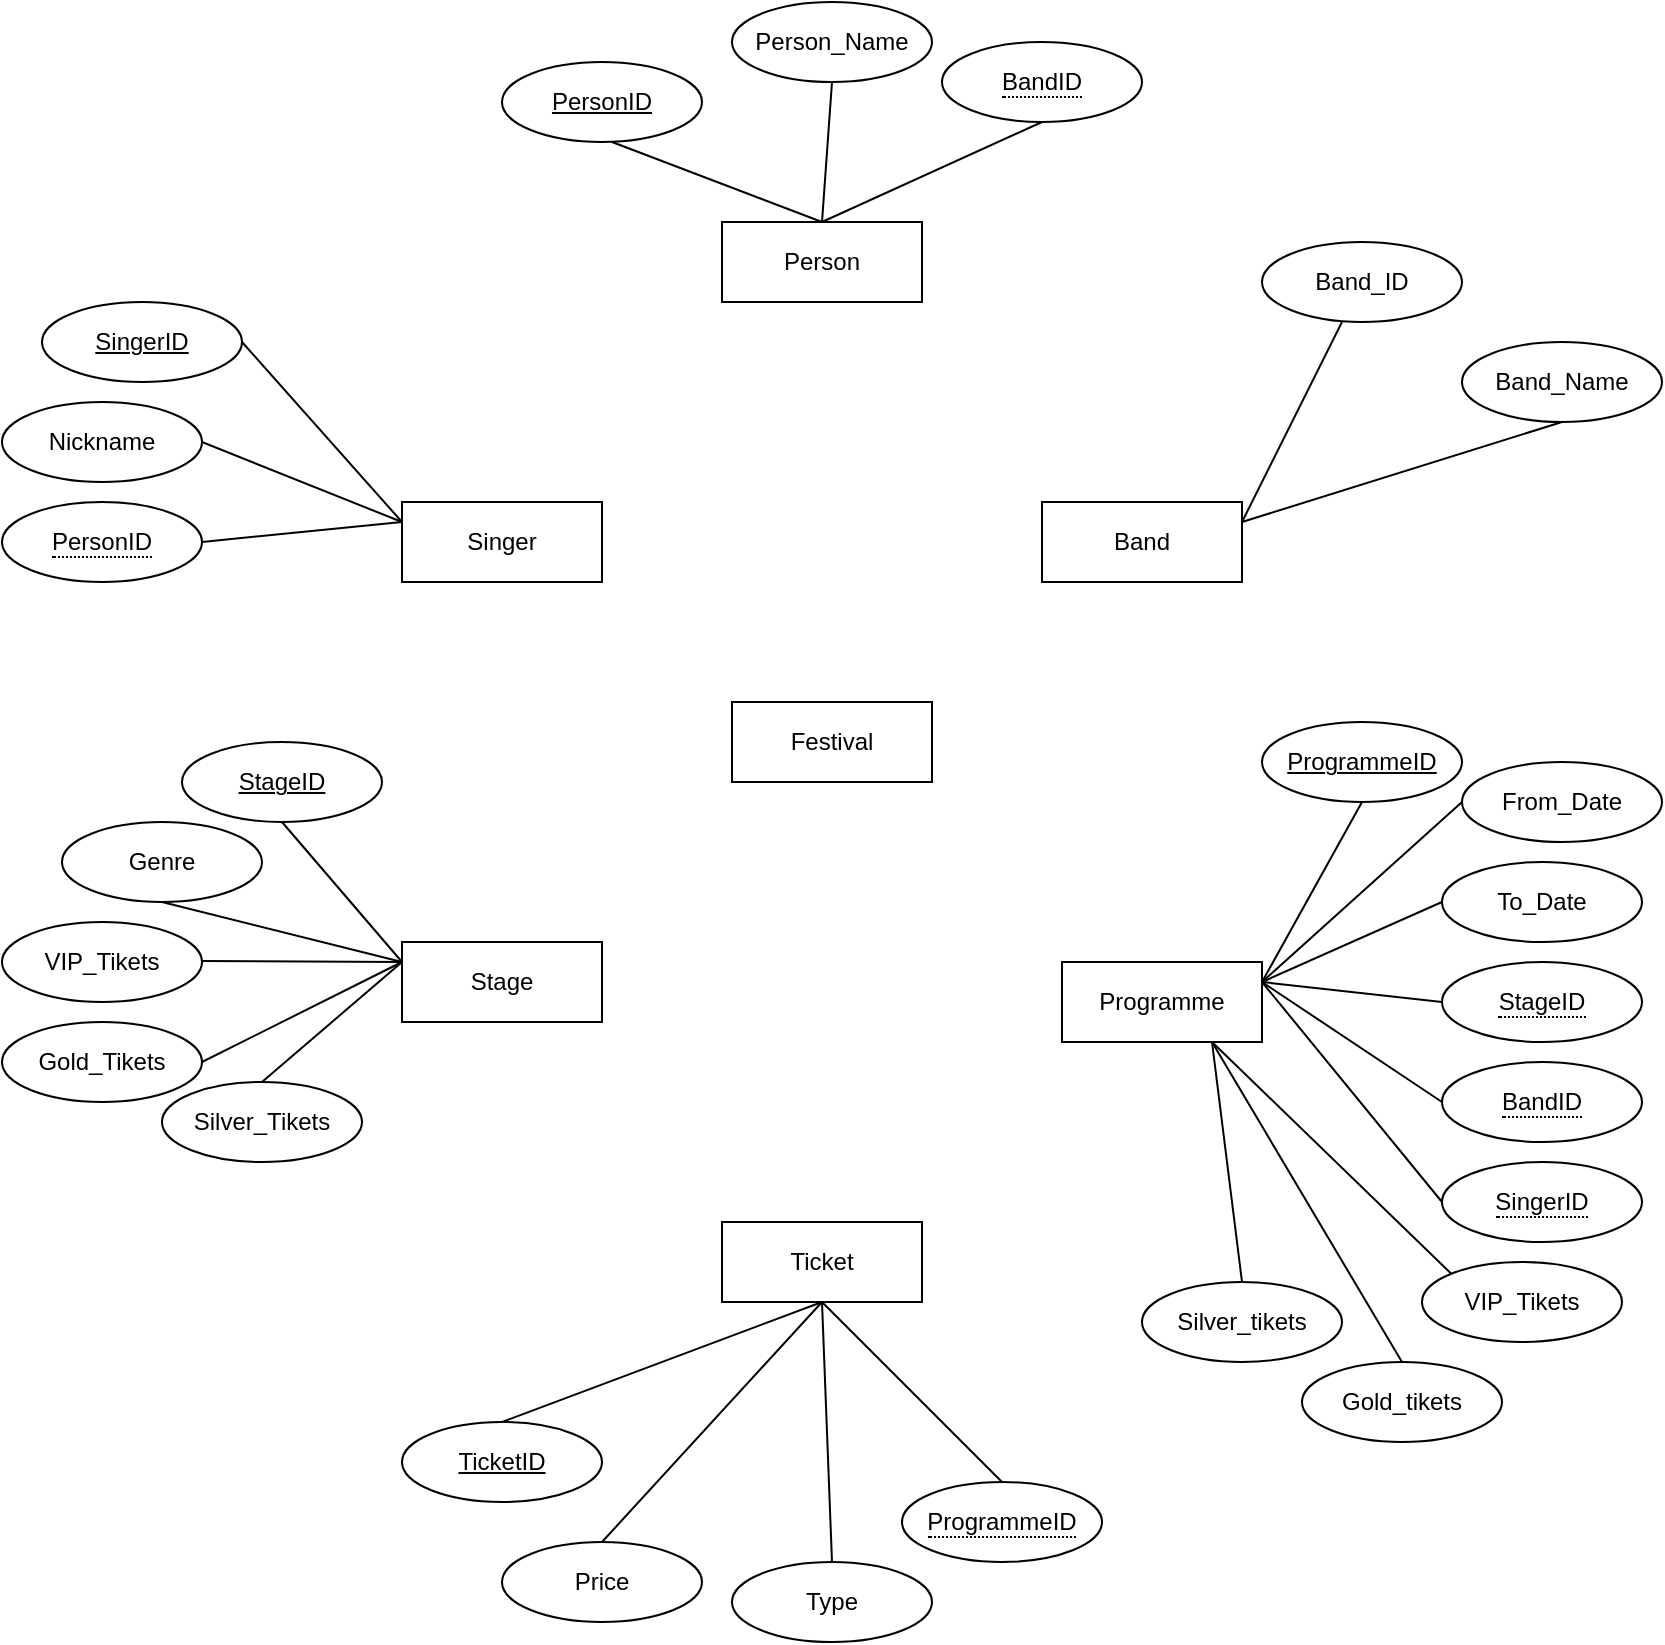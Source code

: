<mxfile version="14.6.1" type="github">
  <diagram id="R2lEEEUBdFMjLlhIrx00" name="Page-1">
    <mxGraphModel dx="1221" dy="615" grid="1" gridSize="10" guides="1" tooltips="1" connect="1" arrows="1" fold="1" page="1" pageScale="1" pageWidth="850" pageHeight="1100" math="0" shadow="0" extFonts="Permanent Marker^https://fonts.googleapis.com/css?family=Permanent+Marker">
      <root>
        <mxCell id="0" />
        <mxCell id="1" parent="0" />
        <mxCell id="K-eYaZ-kSqXCWAp16faL-1" value="Band" style="whiteSpace=wrap;html=1;align=center;" vertex="1" parent="1">
          <mxGeometry x="530" y="340" width="100" height="40" as="geometry" />
        </mxCell>
        <mxCell id="K-eYaZ-kSqXCWAp16faL-2" value="Singer" style="whiteSpace=wrap;html=1;align=center;" vertex="1" parent="1">
          <mxGeometry x="210" y="340" width="100" height="40" as="geometry" />
        </mxCell>
        <mxCell id="K-eYaZ-kSqXCWAp16faL-3" value="Person" style="whiteSpace=wrap;html=1;align=center;" vertex="1" parent="1">
          <mxGeometry x="370" y="200" width="100" height="40" as="geometry" />
        </mxCell>
        <mxCell id="K-eYaZ-kSqXCWAp16faL-4" value="Festival" style="whiteSpace=wrap;html=1;align=center;" vertex="1" parent="1">
          <mxGeometry x="375" y="440" width="100" height="40" as="geometry" />
        </mxCell>
        <mxCell id="K-eYaZ-kSqXCWAp16faL-5" value="Stage" style="whiteSpace=wrap;html=1;align=center;" vertex="1" parent="1">
          <mxGeometry x="210" y="560" width="100" height="40" as="geometry" />
        </mxCell>
        <mxCell id="K-eYaZ-kSqXCWAp16faL-6" value="Ticket" style="whiteSpace=wrap;html=1;align=center;" vertex="1" parent="1">
          <mxGeometry x="370" y="700" width="100" height="40" as="geometry" />
        </mxCell>
        <mxCell id="K-eYaZ-kSqXCWAp16faL-7" value="PersonID" style="ellipse;whiteSpace=wrap;html=1;align=center;fontStyle=4;" vertex="1" parent="1">
          <mxGeometry x="260" y="120" width="100" height="40" as="geometry" />
        </mxCell>
        <mxCell id="K-eYaZ-kSqXCWAp16faL-8" value="Person_Name" style="ellipse;whiteSpace=wrap;html=1;align=center;" vertex="1" parent="1">
          <mxGeometry x="375" y="90" width="100" height="40" as="geometry" />
        </mxCell>
        <mxCell id="K-eYaZ-kSqXCWAp16faL-9" value="SingerID" style="ellipse;whiteSpace=wrap;html=1;align=center;fontStyle=4;" vertex="1" parent="1">
          <mxGeometry x="30" y="240" width="100" height="40" as="geometry" />
        </mxCell>
        <mxCell id="K-eYaZ-kSqXCWAp16faL-10" value="Band_ID" style="ellipse;whiteSpace=wrap;html=1;align=center;" vertex="1" parent="1">
          <mxGeometry x="640" y="210" width="100" height="40" as="geometry" />
        </mxCell>
        <mxCell id="K-eYaZ-kSqXCWAp16faL-11" value="Genre" style="ellipse;whiteSpace=wrap;html=1;align=center;" vertex="1" parent="1">
          <mxGeometry x="40" y="500" width="100" height="40" as="geometry" />
        </mxCell>
        <mxCell id="K-eYaZ-kSqXCWAp16faL-12" value="StageID" style="ellipse;whiteSpace=wrap;html=1;align=center;fontStyle=4;" vertex="1" parent="1">
          <mxGeometry x="100" y="460" width="100" height="40" as="geometry" />
        </mxCell>
        <mxCell id="K-eYaZ-kSqXCWAp16faL-13" value="TicketID" style="ellipse;whiteSpace=wrap;html=1;align=center;fontStyle=4;" vertex="1" parent="1">
          <mxGeometry x="210" y="800" width="100" height="40" as="geometry" />
        </mxCell>
        <mxCell id="K-eYaZ-kSqXCWAp16faL-14" value="Price" style="ellipse;whiteSpace=wrap;html=1;align=center;" vertex="1" parent="1">
          <mxGeometry x="260" y="860" width="100" height="40" as="geometry" />
        </mxCell>
        <mxCell id="K-eYaZ-kSqXCWAp16faL-15" value="" style="endArrow=none;html=1;rounded=0;exitX=1;exitY=0.25;exitDx=0;exitDy=0;" edge="1" parent="1" source="K-eYaZ-kSqXCWAp16faL-1">
          <mxGeometry relative="1" as="geometry">
            <mxPoint x="520" y="250" as="sourcePoint" />
            <mxPoint x="680" y="250" as="targetPoint" />
          </mxGeometry>
        </mxCell>
        <mxCell id="K-eYaZ-kSqXCWAp16faL-16" value="" style="endArrow=none;html=1;rounded=0;exitX=1;exitY=0.5;exitDx=0;exitDy=0;entryX=0;entryY=0.25;entryDx=0;entryDy=0;" edge="1" parent="1" source="K-eYaZ-kSqXCWAp16faL-9" target="K-eYaZ-kSqXCWAp16faL-2">
          <mxGeometry relative="1" as="geometry">
            <mxPoint x="150" y="250" as="sourcePoint" />
            <mxPoint x="170" y="330" as="targetPoint" />
            <Array as="points" />
          </mxGeometry>
        </mxCell>
        <mxCell id="K-eYaZ-kSqXCWAp16faL-17" value="" style="endArrow=none;html=1;rounded=0;exitX=0.5;exitY=0;exitDx=0;exitDy=0;entryX=0.5;entryY=1;entryDx=0;entryDy=0;" edge="1" parent="1" source="K-eYaZ-kSqXCWAp16faL-3" target="K-eYaZ-kSqXCWAp16faL-8">
          <mxGeometry relative="1" as="geometry">
            <mxPoint x="345" y="160" as="sourcePoint" />
            <mxPoint x="505" y="160" as="targetPoint" />
          </mxGeometry>
        </mxCell>
        <mxCell id="K-eYaZ-kSqXCWAp16faL-18" value="" style="endArrow=none;html=1;rounded=0;entryX=0.5;entryY=0;entryDx=0;entryDy=0;" edge="1" parent="1" target="K-eYaZ-kSqXCWAp16faL-3">
          <mxGeometry relative="1" as="geometry">
            <mxPoint x="315" y="160" as="sourcePoint" />
            <mxPoint x="475" y="160" as="targetPoint" />
          </mxGeometry>
        </mxCell>
        <mxCell id="K-eYaZ-kSqXCWAp16faL-19" value="" style="endArrow=none;html=1;rounded=0;exitX=0.5;exitY=1;exitDx=0;exitDy=0;entryX=0;entryY=0.25;entryDx=0;entryDy=0;" edge="1" parent="1" source="K-eYaZ-kSqXCWAp16faL-11" target="K-eYaZ-kSqXCWAp16faL-5">
          <mxGeometry relative="1" as="geometry">
            <mxPoint x="250" y="579.5" as="sourcePoint" />
            <mxPoint x="310" y="600" as="targetPoint" />
          </mxGeometry>
        </mxCell>
        <mxCell id="K-eYaZ-kSqXCWAp16faL-20" value="" style="endArrow=none;html=1;rounded=0;entryX=0;entryY=0.25;entryDx=0;entryDy=0;exitX=0.5;exitY=1;exitDx=0;exitDy=0;" edge="1" parent="1" source="K-eYaZ-kSqXCWAp16faL-12" target="K-eYaZ-kSqXCWAp16faL-5">
          <mxGeometry relative="1" as="geometry">
            <mxPoint x="250" y="509.5" as="sourcePoint" />
            <mxPoint x="310" y="470" as="targetPoint" />
          </mxGeometry>
        </mxCell>
        <mxCell id="K-eYaZ-kSqXCWAp16faL-21" value="" style="endArrow=none;html=1;rounded=0;entryX=0.5;entryY=1;entryDx=0;entryDy=0;exitX=0.5;exitY=0;exitDx=0;exitDy=0;" edge="1" parent="1" source="K-eYaZ-kSqXCWAp16faL-13" target="K-eYaZ-kSqXCWAp16faL-6">
          <mxGeometry relative="1" as="geometry">
            <mxPoint x="320" y="820" as="sourcePoint" />
            <mxPoint x="480" y="820" as="targetPoint" />
          </mxGeometry>
        </mxCell>
        <mxCell id="K-eYaZ-kSqXCWAp16faL-22" value="" style="endArrow=none;html=1;rounded=0;entryX=0.5;entryY=1;entryDx=0;entryDy=0;exitX=0.5;exitY=0;exitDx=0;exitDy=0;" edge="1" parent="1" source="K-eYaZ-kSqXCWAp16faL-14" target="K-eYaZ-kSqXCWAp16faL-6">
          <mxGeometry relative="1" as="geometry">
            <mxPoint x="425" y="880" as="sourcePoint" />
            <mxPoint x="585" y="880" as="targetPoint" />
          </mxGeometry>
        </mxCell>
        <mxCell id="K-eYaZ-kSqXCWAp16faL-23" value="Nickname" style="ellipse;whiteSpace=wrap;html=1;align=center;" vertex="1" parent="1">
          <mxGeometry x="10" y="290" width="100" height="40" as="geometry" />
        </mxCell>
        <mxCell id="K-eYaZ-kSqXCWAp16faL-24" value="" style="endArrow=none;html=1;rounded=0;exitX=1;exitY=0.5;exitDx=0;exitDy=0;entryX=0;entryY=0.25;entryDx=0;entryDy=0;" edge="1" parent="1" source="K-eYaZ-kSqXCWAp16faL-23" target="K-eYaZ-kSqXCWAp16faL-2">
          <mxGeometry relative="1" as="geometry">
            <mxPoint x="10" y="339.5" as="sourcePoint" />
            <mxPoint x="170" y="339.5" as="targetPoint" />
          </mxGeometry>
        </mxCell>
        <mxCell id="K-eYaZ-kSqXCWAp16faL-25" value="&lt;span style=&quot;border-bottom: 1px dotted&quot;&gt;PersonID&lt;/span&gt;" style="ellipse;whiteSpace=wrap;html=1;align=center;" vertex="1" parent="1">
          <mxGeometry x="10" y="340" width="100" height="40" as="geometry" />
        </mxCell>
        <mxCell id="K-eYaZ-kSqXCWAp16faL-26" value="" style="endArrow=none;html=1;rounded=0;exitX=1;exitY=0.5;exitDx=0;exitDy=0;entryX=0;entryY=0.25;entryDx=0;entryDy=0;" edge="1" parent="1" source="K-eYaZ-kSqXCWAp16faL-25" target="K-eYaZ-kSqXCWAp16faL-2">
          <mxGeometry relative="1" as="geometry">
            <mxPoint x="120" y="370" as="sourcePoint" />
            <mxPoint x="170" y="330" as="targetPoint" />
          </mxGeometry>
        </mxCell>
        <mxCell id="K-eYaZ-kSqXCWAp16faL-27" value="Band_Name" style="ellipse;whiteSpace=wrap;html=1;align=center;" vertex="1" parent="1">
          <mxGeometry x="740" y="260" width="100" height="40" as="geometry" />
        </mxCell>
        <mxCell id="K-eYaZ-kSqXCWAp16faL-28" value="" style="endArrow=none;html=1;rounded=0;entryX=0.5;entryY=1;entryDx=0;entryDy=0;exitX=1;exitY=0.25;exitDx=0;exitDy=0;" edge="1" parent="1" source="K-eYaZ-kSqXCWAp16faL-1" target="K-eYaZ-kSqXCWAp16faL-27">
          <mxGeometry relative="1" as="geometry">
            <mxPoint x="660" y="330" as="sourcePoint" />
            <mxPoint x="820" y="330" as="targetPoint" />
          </mxGeometry>
        </mxCell>
        <mxCell id="K-eYaZ-kSqXCWAp16faL-29" value="&lt;span style=&quot;border-bottom: 1px dotted&quot;&gt;BandID&lt;/span&gt;" style="ellipse;whiteSpace=wrap;html=1;align=center;" vertex="1" parent="1">
          <mxGeometry x="480" y="110" width="100" height="40" as="geometry" />
        </mxCell>
        <mxCell id="K-eYaZ-kSqXCWAp16faL-30" value="" style="endArrow=none;html=1;rounded=0;entryX=0.5;entryY=1;entryDx=0;entryDy=0;" edge="1" parent="1" target="K-eYaZ-kSqXCWAp16faL-29">
          <mxGeometry relative="1" as="geometry">
            <mxPoint x="420" y="200" as="sourcePoint" />
            <mxPoint x="610" y="170" as="targetPoint" />
          </mxGeometry>
        </mxCell>
        <mxCell id="K-eYaZ-kSqXCWAp16faL-31" value="VIP_Tikets" style="ellipse;whiteSpace=wrap;html=1;align=center;" vertex="1" parent="1">
          <mxGeometry x="10" y="550" width="100" height="40" as="geometry" />
        </mxCell>
        <mxCell id="K-eYaZ-kSqXCWAp16faL-32" value="Gold_Tikets" style="ellipse;whiteSpace=wrap;html=1;align=center;" vertex="1" parent="1">
          <mxGeometry x="10" y="600" width="100" height="40" as="geometry" />
        </mxCell>
        <mxCell id="K-eYaZ-kSqXCWAp16faL-33" value="Silver_Tikets" style="ellipse;whiteSpace=wrap;html=1;align=center;" vertex="1" parent="1">
          <mxGeometry x="90" y="630" width="100" height="40" as="geometry" />
        </mxCell>
        <mxCell id="K-eYaZ-kSqXCWAp16faL-36" value="" style="endArrow=none;html=1;rounded=0;entryX=0;entryY=0.25;entryDx=0;entryDy=0;" edge="1" parent="1" target="K-eYaZ-kSqXCWAp16faL-5">
          <mxGeometry relative="1" as="geometry">
            <mxPoint x="110" y="569.5" as="sourcePoint" />
            <mxPoint x="270" y="569.5" as="targetPoint" />
          </mxGeometry>
        </mxCell>
        <mxCell id="K-eYaZ-kSqXCWAp16faL-37" value="" style="endArrow=none;html=1;rounded=0;entryX=0;entryY=0.25;entryDx=0;entryDy=0;exitX=1;exitY=0.5;exitDx=0;exitDy=0;" edge="1" parent="1" source="K-eYaZ-kSqXCWAp16faL-32" target="K-eYaZ-kSqXCWAp16faL-5">
          <mxGeometry relative="1" as="geometry">
            <mxPoint x="130" y="609.5" as="sourcePoint" />
            <mxPoint x="290" y="609.5" as="targetPoint" />
          </mxGeometry>
        </mxCell>
        <mxCell id="K-eYaZ-kSqXCWAp16faL-39" value="" style="endArrow=none;html=1;rounded=0;entryX=0;entryY=0.25;entryDx=0;entryDy=0;exitX=0.5;exitY=0;exitDx=0;exitDy=0;" edge="1" parent="1" source="K-eYaZ-kSqXCWAp16faL-33" target="K-eYaZ-kSqXCWAp16faL-5">
          <mxGeometry relative="1" as="geometry">
            <mxPoint x="200" y="639.5" as="sourcePoint" />
            <mxPoint x="360" y="639.5" as="targetPoint" />
          </mxGeometry>
        </mxCell>
        <mxCell id="K-eYaZ-kSqXCWAp16faL-40" value="From_Date" style="ellipse;whiteSpace=wrap;html=1;align=center;" vertex="1" parent="1">
          <mxGeometry x="740" y="470" width="100" height="40" as="geometry" />
        </mxCell>
        <mxCell id="K-eYaZ-kSqXCWAp16faL-41" value="Programme" style="whiteSpace=wrap;html=1;align=center;" vertex="1" parent="1">
          <mxGeometry x="540" y="570" width="100" height="40" as="geometry" />
        </mxCell>
        <mxCell id="K-eYaZ-kSqXCWAp16faL-42" value="ProgrammeID" style="ellipse;whiteSpace=wrap;html=1;align=center;fontStyle=4;" vertex="1" parent="1">
          <mxGeometry x="640" y="450" width="100" height="40" as="geometry" />
        </mxCell>
        <mxCell id="K-eYaZ-kSqXCWAp16faL-43" value="To_Date" style="ellipse;whiteSpace=wrap;html=1;align=center;" vertex="1" parent="1">
          <mxGeometry x="730" y="520" width="100" height="40" as="geometry" />
        </mxCell>
        <mxCell id="K-eYaZ-kSqXCWAp16faL-44" value="&lt;span style=&quot;border-bottom: 1px dotted&quot;&gt;BandID&lt;/span&gt;" style="ellipse;whiteSpace=wrap;html=1;align=center;" vertex="1" parent="1">
          <mxGeometry x="730" y="620" width="100" height="40" as="geometry" />
        </mxCell>
        <mxCell id="K-eYaZ-kSqXCWAp16faL-45" value="&lt;span style=&quot;border-bottom: 1px dotted&quot;&gt;SingerID&lt;/span&gt;" style="ellipse;whiteSpace=wrap;html=1;align=center;" vertex="1" parent="1">
          <mxGeometry x="730" y="670" width="100" height="40" as="geometry" />
        </mxCell>
        <mxCell id="K-eYaZ-kSqXCWAp16faL-46" value="" style="endArrow=none;html=1;rounded=0;exitX=1;exitY=0.25;exitDx=0;exitDy=0;entryX=0.5;entryY=1;entryDx=0;entryDy=0;" edge="1" parent="1" source="K-eYaZ-kSqXCWAp16faL-41" target="K-eYaZ-kSqXCWAp16faL-42">
          <mxGeometry relative="1" as="geometry">
            <mxPoint x="500" y="499" as="sourcePoint" />
            <mxPoint x="660" y="499" as="targetPoint" />
          </mxGeometry>
        </mxCell>
        <mxCell id="K-eYaZ-kSqXCWAp16faL-47" value="" style="endArrow=none;html=1;rounded=0;entryX=0;entryY=0.5;entryDx=0;entryDy=0;exitX=1;exitY=0.25;exitDx=0;exitDy=0;" edge="1" parent="1" source="K-eYaZ-kSqXCWAp16faL-41" target="K-eYaZ-kSqXCWAp16faL-40">
          <mxGeometry relative="1" as="geometry">
            <mxPoint x="570" y="540" as="sourcePoint" />
            <mxPoint x="730" y="540" as="targetPoint" />
          </mxGeometry>
        </mxCell>
        <mxCell id="K-eYaZ-kSqXCWAp16faL-48" value="" style="endArrow=none;html=1;rounded=0;entryX=0;entryY=0.5;entryDx=0;entryDy=0;exitX=1;exitY=0.25;exitDx=0;exitDy=0;" edge="1" parent="1" source="K-eYaZ-kSqXCWAp16faL-41" target="K-eYaZ-kSqXCWAp16faL-43">
          <mxGeometry relative="1" as="geometry">
            <mxPoint x="570" y="540" as="sourcePoint" />
            <mxPoint x="730" y="540" as="targetPoint" />
          </mxGeometry>
        </mxCell>
        <mxCell id="K-eYaZ-kSqXCWAp16faL-49" value="" style="endArrow=none;html=1;rounded=0;exitX=1;exitY=0.25;exitDx=0;exitDy=0;entryX=0;entryY=0.5;entryDx=0;entryDy=0;" edge="1" parent="1" source="K-eYaZ-kSqXCWAp16faL-41" target="K-eYaZ-kSqXCWAp16faL-44">
          <mxGeometry relative="1" as="geometry">
            <mxPoint x="550" y="609.5" as="sourcePoint" />
            <mxPoint x="710" y="609.5" as="targetPoint" />
          </mxGeometry>
        </mxCell>
        <mxCell id="K-eYaZ-kSqXCWAp16faL-50" value="" style="endArrow=none;html=1;rounded=0;exitX=1;exitY=0.25;exitDx=0;exitDy=0;entryX=0;entryY=0.5;entryDx=0;entryDy=0;" edge="1" parent="1" source="K-eYaZ-kSqXCWAp16faL-41" target="K-eYaZ-kSqXCWAp16faL-45">
          <mxGeometry relative="1" as="geometry">
            <mxPoint x="460" y="639.5" as="sourcePoint" />
            <mxPoint x="620" y="639.5" as="targetPoint" />
          </mxGeometry>
        </mxCell>
        <mxCell id="K-eYaZ-kSqXCWAp16faL-53" value="&lt;span style=&quot;border-bottom: 1px dotted&quot;&gt;StageID&lt;/span&gt;" style="ellipse;whiteSpace=wrap;html=1;align=center;" vertex="1" parent="1">
          <mxGeometry x="730" y="570" width="100" height="40" as="geometry" />
        </mxCell>
        <mxCell id="K-eYaZ-kSqXCWAp16faL-54" value="" style="endArrow=none;html=1;rounded=0;entryX=0;entryY=0.5;entryDx=0;entryDy=0;exitX=1;exitY=0.25;exitDx=0;exitDy=0;" edge="1" parent="1" source="K-eYaZ-kSqXCWAp16faL-41" target="K-eYaZ-kSqXCWAp16faL-53">
          <mxGeometry relative="1" as="geometry">
            <mxPoint x="620" y="569.5" as="sourcePoint" />
            <mxPoint x="780" y="569.5" as="targetPoint" />
          </mxGeometry>
        </mxCell>
        <mxCell id="K-eYaZ-kSqXCWAp16faL-55" value="VIP_Tikets" style="ellipse;whiteSpace=wrap;html=1;align=center;" vertex="1" parent="1">
          <mxGeometry x="720" y="720" width="100" height="40" as="geometry" />
        </mxCell>
        <mxCell id="K-eYaZ-kSqXCWAp16faL-56" value="Gold_tikets" style="ellipse;whiteSpace=wrap;html=1;align=center;" vertex="1" parent="1">
          <mxGeometry x="660" y="770" width="100" height="40" as="geometry" />
        </mxCell>
        <mxCell id="K-eYaZ-kSqXCWAp16faL-57" value="Silver_tikets" style="ellipse;whiteSpace=wrap;html=1;align=center;" vertex="1" parent="1">
          <mxGeometry x="580" y="730" width="100" height="40" as="geometry" />
        </mxCell>
        <mxCell id="K-eYaZ-kSqXCWAp16faL-58" value="" style="endArrow=none;html=1;rounded=0;entryX=0.5;entryY=0;entryDx=0;entryDy=0;exitX=0.75;exitY=1;exitDx=0;exitDy=0;" edge="1" parent="1" source="K-eYaZ-kSqXCWAp16faL-41" target="K-eYaZ-kSqXCWAp16faL-57">
          <mxGeometry relative="1" as="geometry">
            <mxPoint x="500" y="649.5" as="sourcePoint" />
            <mxPoint x="660" y="649.5" as="targetPoint" />
          </mxGeometry>
        </mxCell>
        <mxCell id="K-eYaZ-kSqXCWAp16faL-59" value="" style="endArrow=none;html=1;rounded=0;entryX=0.5;entryY=0;entryDx=0;entryDy=0;exitX=0.75;exitY=1;exitDx=0;exitDy=0;" edge="1" parent="1" source="K-eYaZ-kSqXCWAp16faL-41" target="K-eYaZ-kSqXCWAp16faL-56">
          <mxGeometry relative="1" as="geometry">
            <mxPoint x="430" y="669" as="sourcePoint" />
            <mxPoint x="590" y="669" as="targetPoint" />
            <Array as="points" />
          </mxGeometry>
        </mxCell>
        <mxCell id="K-eYaZ-kSqXCWAp16faL-60" value="" style="endArrow=none;html=1;rounded=0;entryX=0;entryY=0;entryDx=0;entryDy=0;exitX=0.75;exitY=1;exitDx=0;exitDy=0;" edge="1" parent="1" source="K-eYaZ-kSqXCWAp16faL-41" target="K-eYaZ-kSqXCWAp16faL-55">
          <mxGeometry relative="1" as="geometry">
            <mxPoint x="520" y="649.5" as="sourcePoint" />
            <mxPoint x="680" y="649.5" as="targetPoint" />
          </mxGeometry>
        </mxCell>
        <mxCell id="K-eYaZ-kSqXCWAp16faL-61" value="Type" style="ellipse;whiteSpace=wrap;html=1;align=center;" vertex="1" parent="1">
          <mxGeometry x="375" y="870" width="100" height="40" as="geometry" />
        </mxCell>
        <mxCell id="K-eYaZ-kSqXCWAp16faL-63" value="&lt;span style=&quot;border-bottom: 1px dotted&quot;&gt;ProgrammeID&lt;/span&gt;" style="ellipse;whiteSpace=wrap;html=1;align=center;" vertex="1" parent="1">
          <mxGeometry x="460" y="830" width="100" height="40" as="geometry" />
        </mxCell>
        <mxCell id="K-eYaZ-kSqXCWAp16faL-64" value="" style="endArrow=none;html=1;rounded=0;entryX=0.5;entryY=0;entryDx=0;entryDy=0;exitX=0.5;exitY=1;exitDx=0;exitDy=0;" edge="1" parent="1" source="K-eYaZ-kSqXCWAp16faL-6" target="K-eYaZ-kSqXCWAp16faL-61">
          <mxGeometry relative="1" as="geometry">
            <mxPoint x="320" y="660" as="sourcePoint" />
            <mxPoint x="480" y="660" as="targetPoint" />
            <Array as="points" />
          </mxGeometry>
        </mxCell>
        <mxCell id="K-eYaZ-kSqXCWAp16faL-65" value="" style="endArrow=none;html=1;rounded=0;entryX=0.5;entryY=0;entryDx=0;entryDy=0;exitX=0.5;exitY=1;exitDx=0;exitDy=0;" edge="1" parent="1" source="K-eYaZ-kSqXCWAp16faL-6" target="K-eYaZ-kSqXCWAp16faL-63">
          <mxGeometry relative="1" as="geometry">
            <mxPoint x="410" y="790" as="sourcePoint" />
            <mxPoint x="480" y="660" as="targetPoint" />
          </mxGeometry>
        </mxCell>
      </root>
    </mxGraphModel>
  </diagram>
</mxfile>
